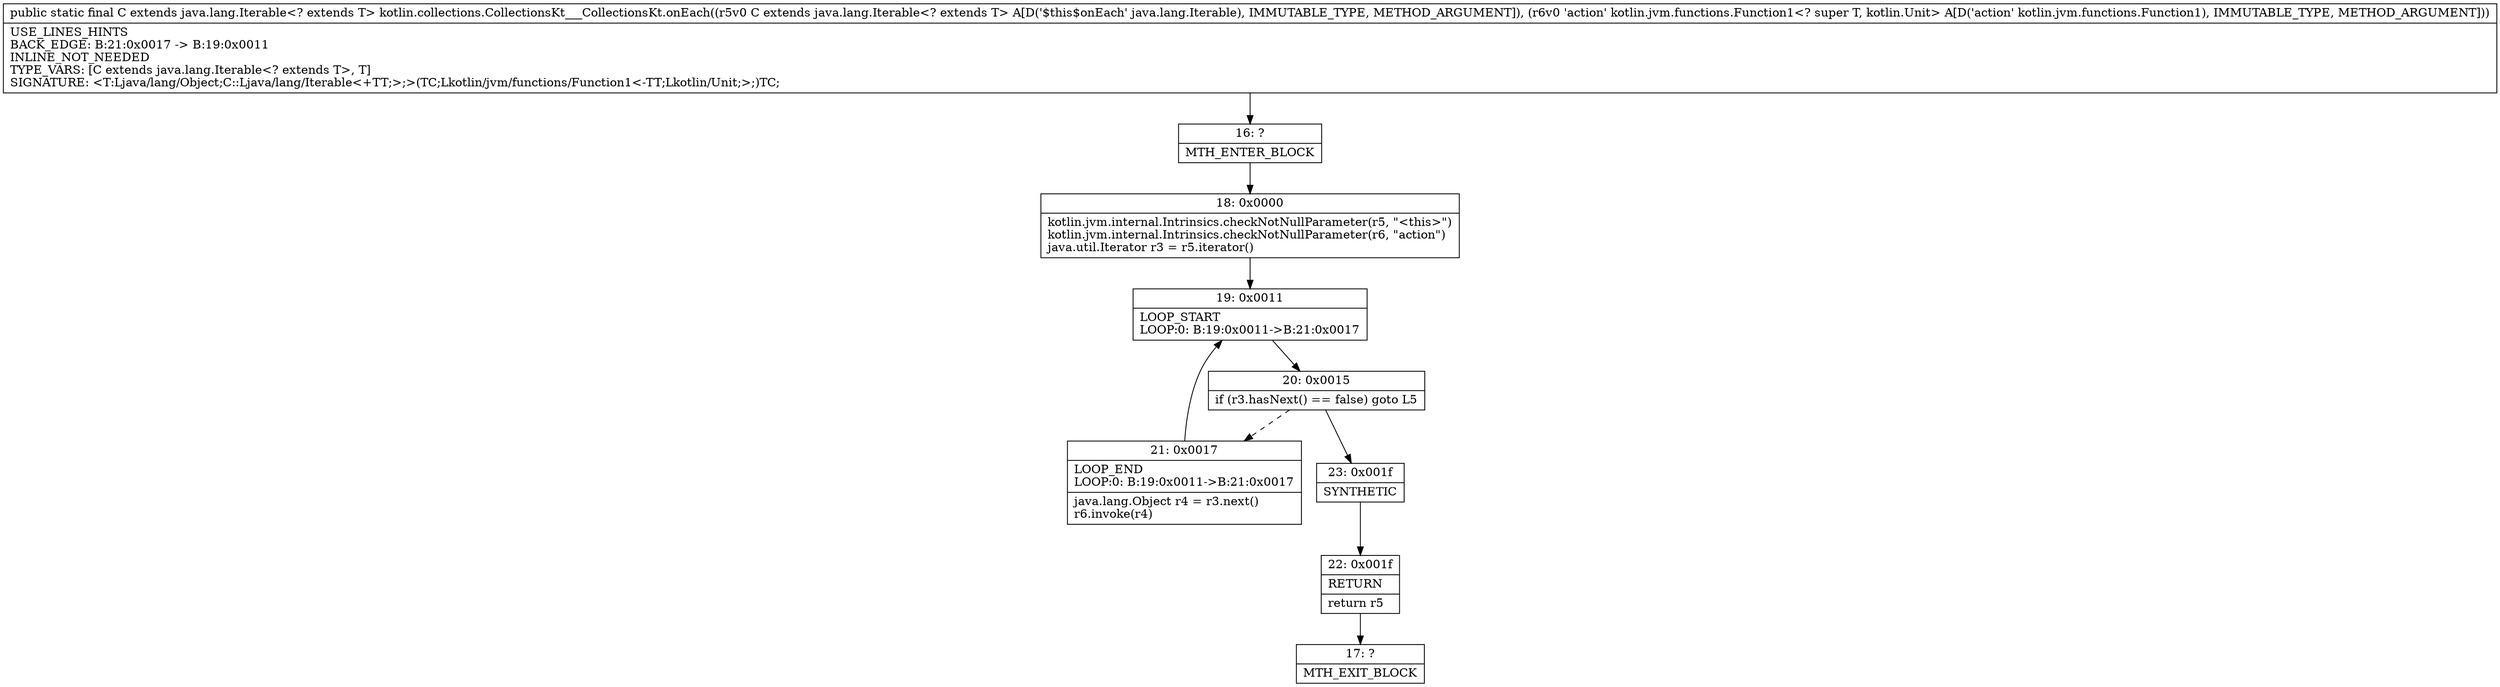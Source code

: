 digraph "CFG forkotlin.collections.CollectionsKt___CollectionsKt.onEach(Ljava\/lang\/Iterable;Lkotlin\/jvm\/functions\/Function1;)Ljava\/lang\/Iterable;" {
Node_16 [shape=record,label="{16\:\ ?|MTH_ENTER_BLOCK\l}"];
Node_18 [shape=record,label="{18\:\ 0x0000|kotlin.jvm.internal.Intrinsics.checkNotNullParameter(r5, \"\<this\>\")\lkotlin.jvm.internal.Intrinsics.checkNotNullParameter(r6, \"action\")\ljava.util.Iterator r3 = r5.iterator()\l}"];
Node_19 [shape=record,label="{19\:\ 0x0011|LOOP_START\lLOOP:0: B:19:0x0011\-\>B:21:0x0017\l}"];
Node_20 [shape=record,label="{20\:\ 0x0015|if (r3.hasNext() == false) goto L5\l}"];
Node_21 [shape=record,label="{21\:\ 0x0017|LOOP_END\lLOOP:0: B:19:0x0011\-\>B:21:0x0017\l|java.lang.Object r4 = r3.next()\lr6.invoke(r4)\l}"];
Node_23 [shape=record,label="{23\:\ 0x001f|SYNTHETIC\l}"];
Node_22 [shape=record,label="{22\:\ 0x001f|RETURN\l|return r5\l}"];
Node_17 [shape=record,label="{17\:\ ?|MTH_EXIT_BLOCK\l}"];
MethodNode[shape=record,label="{public static final C extends java.lang.Iterable\<? extends T\> kotlin.collections.CollectionsKt___CollectionsKt.onEach((r5v0 C extends java.lang.Iterable\<? extends T\> A[D('$this$onEach' java.lang.Iterable), IMMUTABLE_TYPE, METHOD_ARGUMENT]), (r6v0 'action' kotlin.jvm.functions.Function1\<? super T, kotlin.Unit\> A[D('action' kotlin.jvm.functions.Function1), IMMUTABLE_TYPE, METHOD_ARGUMENT]))  | USE_LINES_HINTS\lBACK_EDGE: B:21:0x0017 \-\> B:19:0x0011\lINLINE_NOT_NEEDED\lTYPE_VARS: [C extends java.lang.Iterable\<? extends T\>, T]\lSIGNATURE: \<T:Ljava\/lang\/Object;C::Ljava\/lang\/Iterable\<+TT;\>;\>(TC;Lkotlin\/jvm\/functions\/Function1\<\-TT;Lkotlin\/Unit;\>;)TC;\l}"];
MethodNode -> Node_16;Node_16 -> Node_18;
Node_18 -> Node_19;
Node_19 -> Node_20;
Node_20 -> Node_21[style=dashed];
Node_20 -> Node_23;
Node_21 -> Node_19;
Node_23 -> Node_22;
Node_22 -> Node_17;
}

